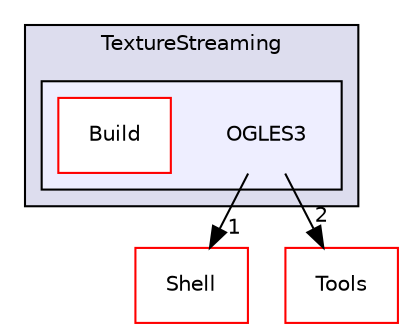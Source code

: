 digraph "PVR/SDK_3.4/Examples/Advanced/TextureStreaming/OGLES3" {
  compound=true
  node [ fontsize="10", fontname="Helvetica"];
  edge [ labelfontsize="10", labelfontname="Helvetica"];
  subgraph clusterdir_db32b2f34716585959f0e317a934eafc {
    graph [ bgcolor="#ddddee", pencolor="black", label="TextureStreaming" fontname="Helvetica", fontsize="10", URL="dir_db32b2f34716585959f0e317a934eafc.html"]
  subgraph clusterdir_681a023b541d090c9558943953369446 {
    graph [ bgcolor="#eeeeff", pencolor="black", label="" URL="dir_681a023b541d090c9558943953369446.html"];
    dir_681a023b541d090c9558943953369446 [shape=plaintext label="OGLES3"];
    dir_c31a079a2d53c5ad94d7715693ee2b5a [shape=box label="Build" color="red" fillcolor="white" style="filled" URL="dir_c31a079a2d53c5ad94d7715693ee2b5a.html"];
  }
  }
  dir_de41955a66a331b990d60d5323117a97 [shape=box label="Shell" fillcolor="white" style="filled" color="red" URL="dir_de41955a66a331b990d60d5323117a97.html"];
  dir_5222bd6691dac9df766f8a52293393a2 [shape=box label="Tools" fillcolor="white" style="filled" color="red" URL="dir_5222bd6691dac9df766f8a52293393a2.html"];
  dir_681a023b541d090c9558943953369446->dir_de41955a66a331b990d60d5323117a97 [headlabel="1", labeldistance=1.5 headhref="dir_001086_000133.html"];
  dir_681a023b541d090c9558943953369446->dir_5222bd6691dac9df766f8a52293393a2 [headlabel="2", labeldistance=1.5 headhref="dir_001086_001762.html"];
}
